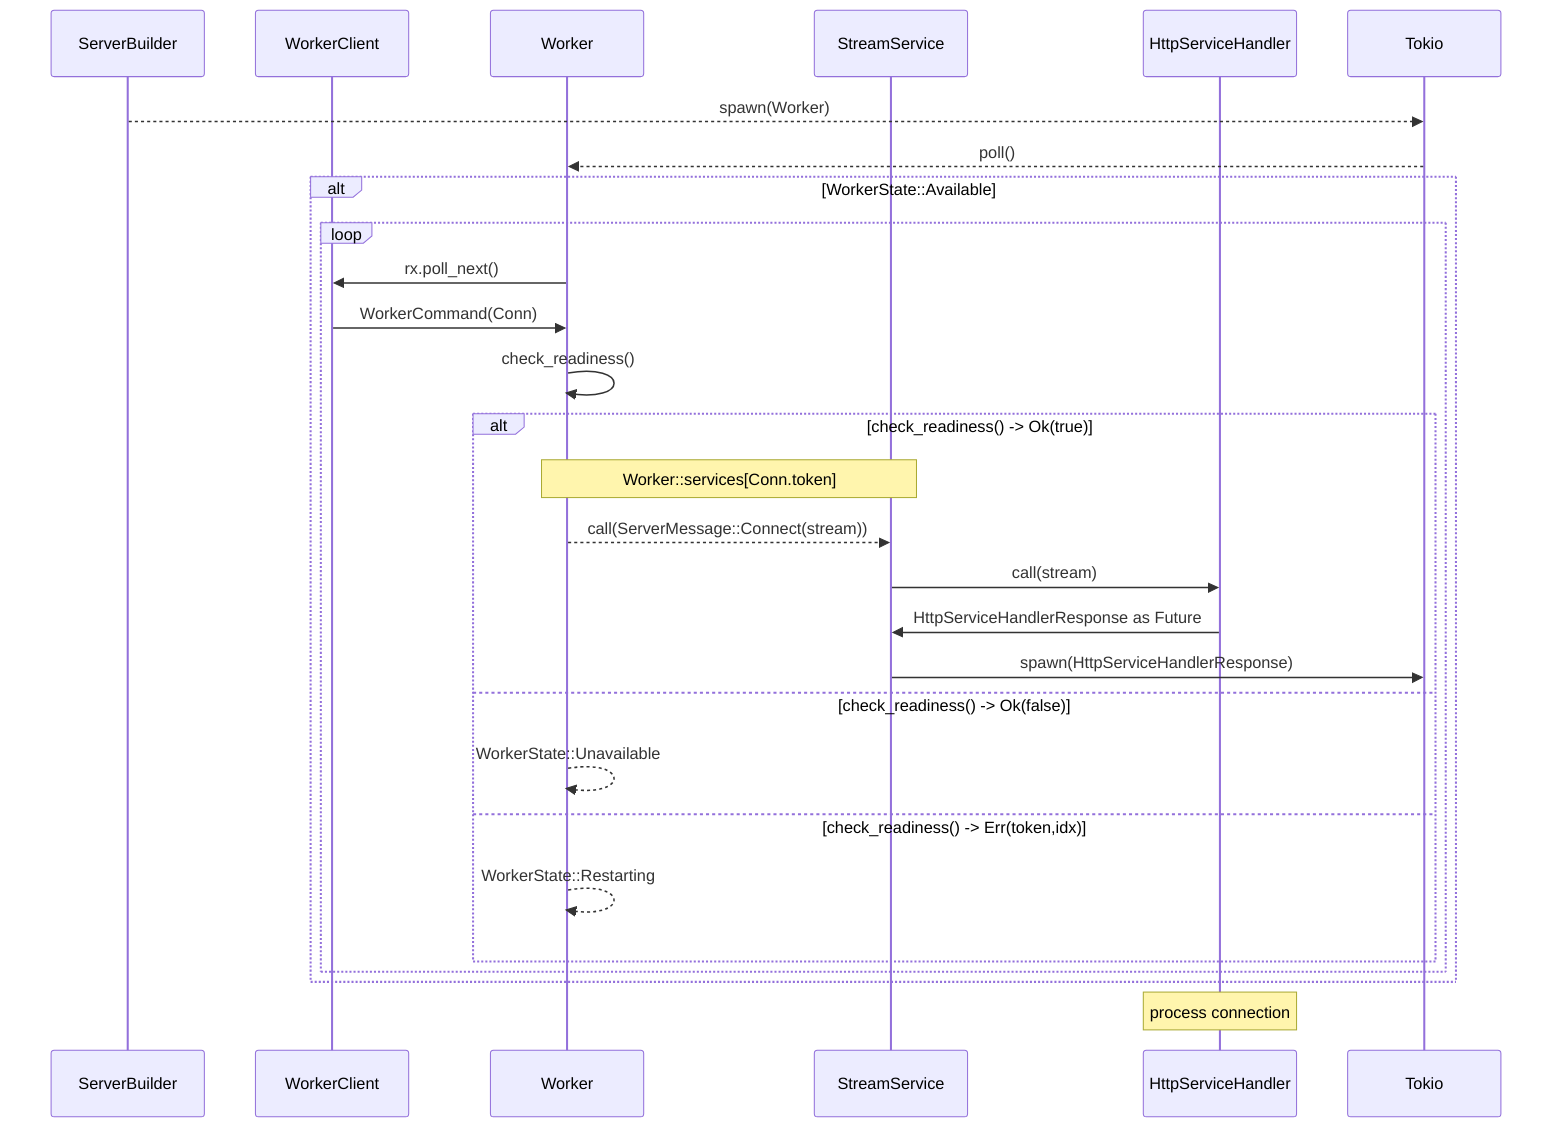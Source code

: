 sequenceDiagram

participant ServerBuilder
participant WorkerClient
participant Worker
participant StreamService
participant HttpServiceHandler
participant Tokio

ServerBuilder-->>Tokio: spawn(Worker)

Tokio-->>Worker: poll()
alt WorkerState::Available
	loop
		Worker->>WorkerClient: rx.poll_next()
		WorkerClient->>Worker: WorkerCommand(Conn)
		Worker->>Worker: check_readiness()
		alt check_readiness() -> Ok(true)
			Note over Worker,StreamService: Worker::services[Conn.token]
			Worker-->>StreamService: call(ServerMessage::Connect(stream))
			StreamService->>HttpServiceHandler: call(stream)
			HttpServiceHandler->>StreamService: HttpServiceHandlerResponse as Future
			StreamService->>Tokio: spawn(HttpServiceHandlerResponse)

		else check_readiness() -> Ok(false)
			Worker-->>Worker: WorkerState::Unavailable
		else check_readiness() -> Err(token,idx)
			Worker-->>Worker: WorkerState::Restarting
		end
	end
end


Note over HttpServiceHandler: process connection